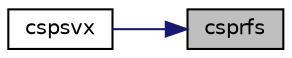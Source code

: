 digraph "csprfs"
{
 // LATEX_PDF_SIZE
  edge [fontname="Helvetica",fontsize="10",labelfontname="Helvetica",labelfontsize="10"];
  node [fontname="Helvetica",fontsize="10",shape=record];
  rankdir="RL";
  Node1 [label="csprfs",height=0.2,width=0.4,color="black", fillcolor="grey75", style="filled", fontcolor="black",tooltip="CSPRFS"];
  Node1 -> Node2 [dir="back",color="midnightblue",fontsize="10",style="solid",fontname="Helvetica"];
  Node2 [label="cspsvx",height=0.2,width=0.4,color="black", fillcolor="white", style="filled",URL="$cspsvx_8f.html#a12bd3808d80a7cb18018727759ea4160",tooltip="CSPSVX computes the solution to system of linear equations A * X = B for OTHER matrices"];
}
